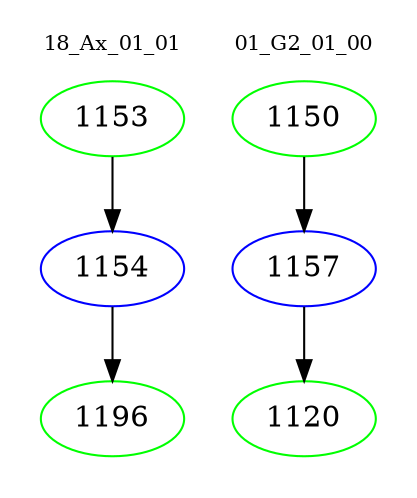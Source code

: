 digraph{
subgraph cluster_0 {
color = white
label = "18_Ax_01_01";
fontsize=10;
T0_1153 [label="1153", color="green"]
T0_1153 -> T0_1154 [color="black"]
T0_1154 [label="1154", color="blue"]
T0_1154 -> T0_1196 [color="black"]
T0_1196 [label="1196", color="green"]
}
subgraph cluster_1 {
color = white
label = "01_G2_01_00";
fontsize=10;
T1_1150 [label="1150", color="green"]
T1_1150 -> T1_1157 [color="black"]
T1_1157 [label="1157", color="blue"]
T1_1157 -> T1_1120 [color="black"]
T1_1120 [label="1120", color="green"]
}
}
